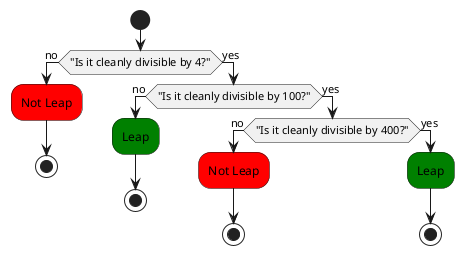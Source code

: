 @startuml

start

if ("Is it cleanly divisible by 4?") then (no)
    #red:Not Leap;
    stop
else (yes)
    if ("Is it cleanly divisible by 100?") then (no)
        #green:Leap;
        stop
    else (yes)
        if ("Is it cleanly divisible by 400?") then (no)
            #red:Not Leap;
            stop
        else (yes)
            #green:Leap;
            stop
        endif
    endif
endif


@enduml
